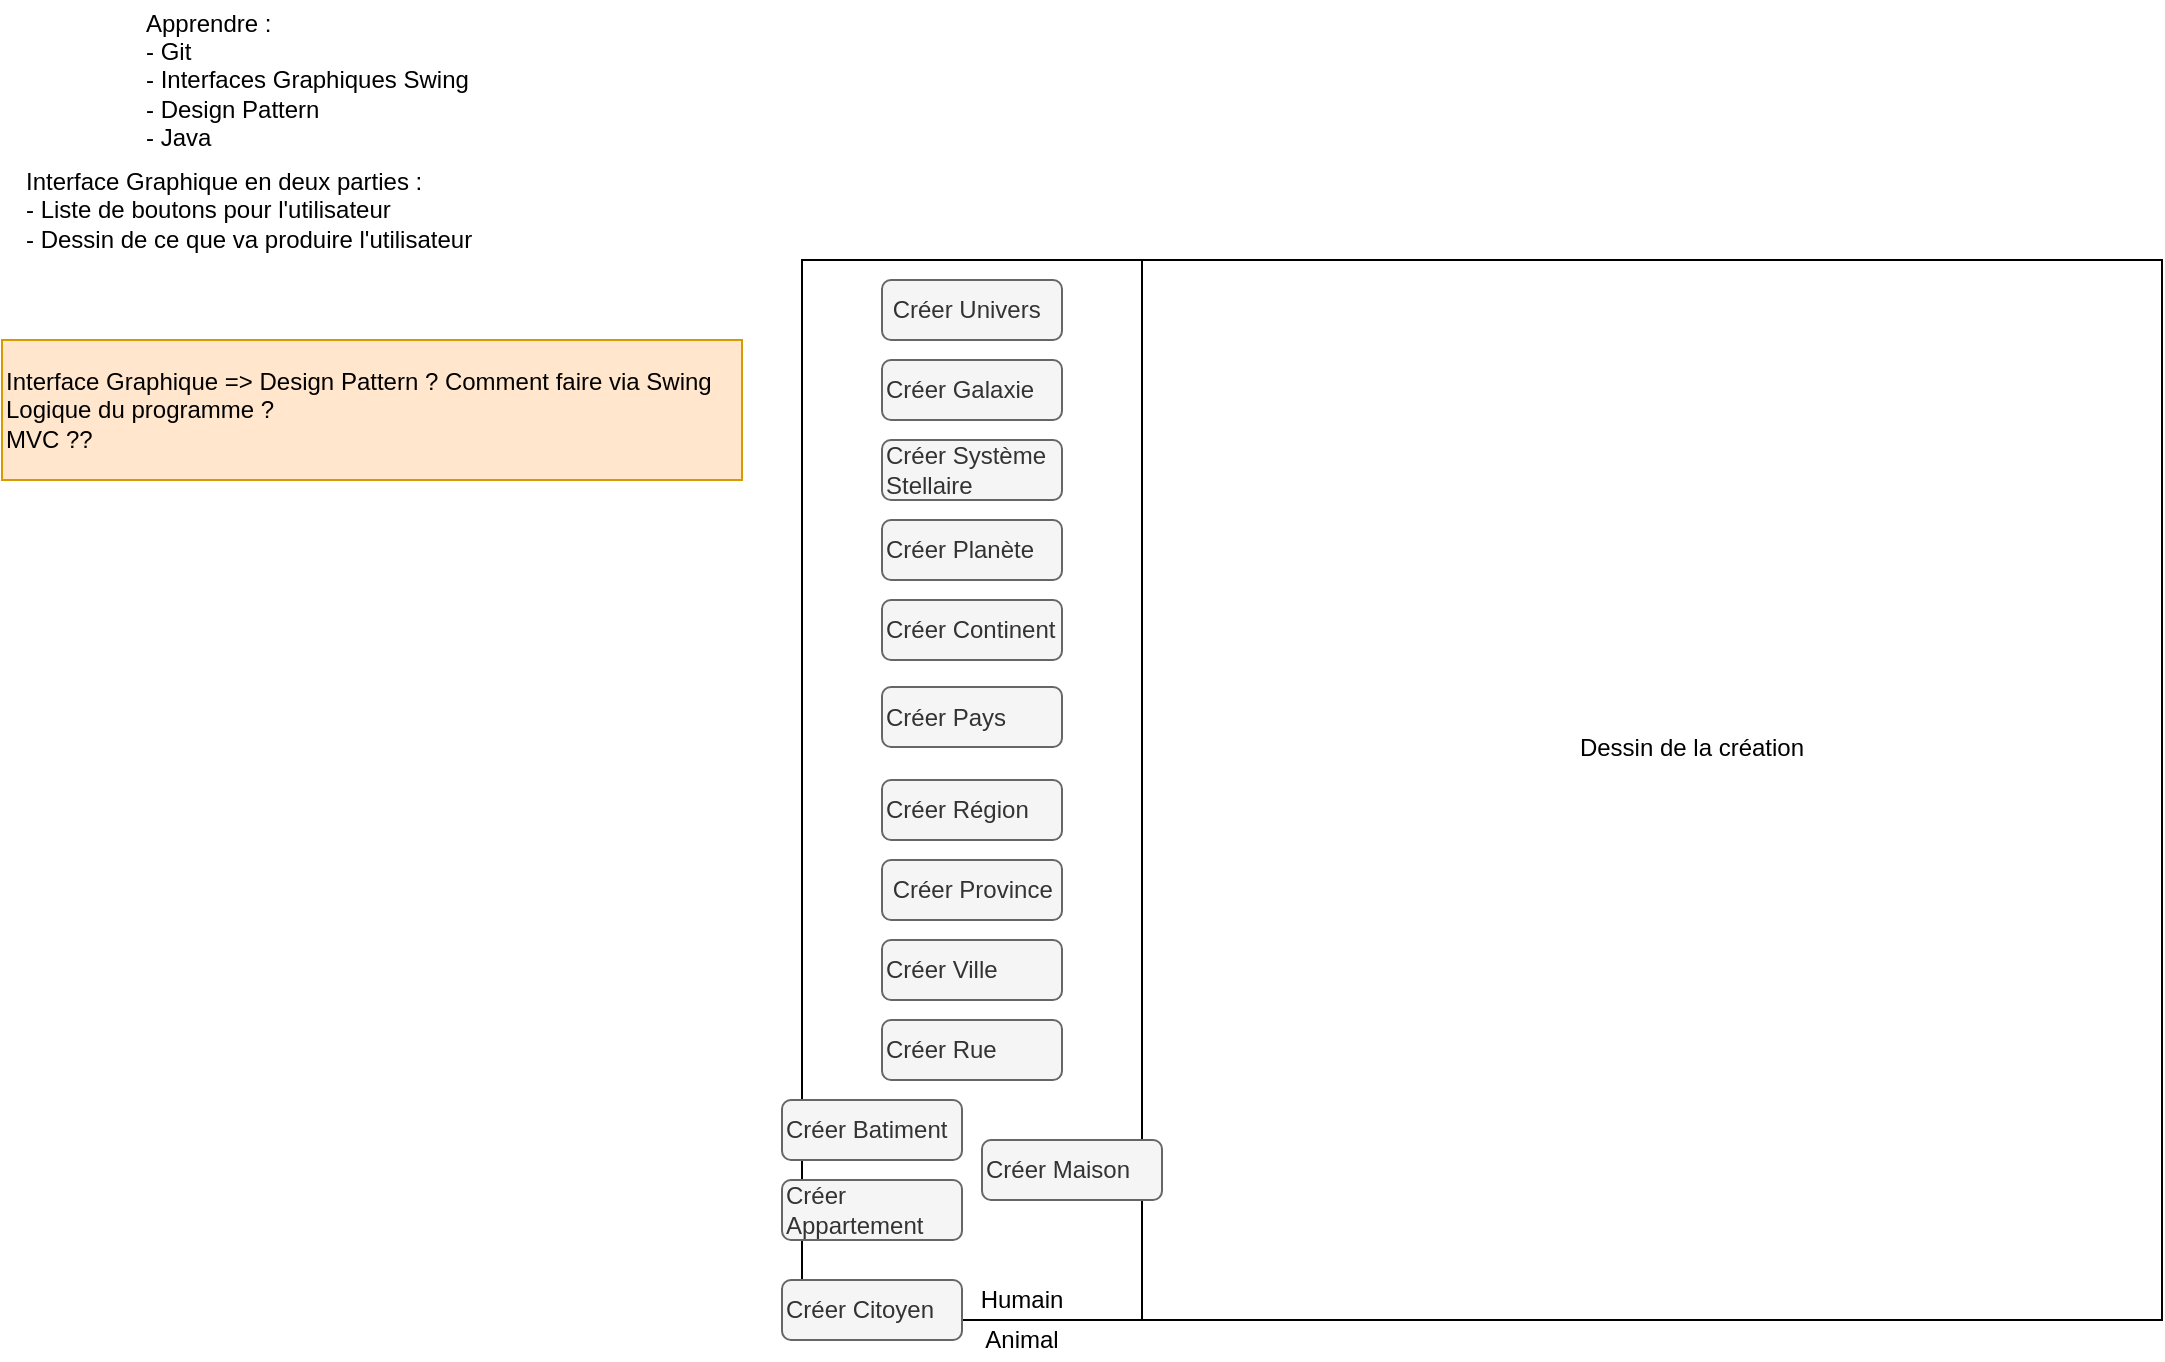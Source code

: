 <mxfile version="13.7.9" type="device" pages="4"><diagram id="z6YfTnds-1S2YU3lrzKI" name="Présentation Objectif"><mxGraphModel dx="1010" dy="579" grid="1" gridSize="10" guides="1" tooltips="1" connect="1" arrows="1" fold="1" page="1" pageScale="1" pageWidth="1169" pageHeight="827" math="0" shadow="0"><root><mxCell id="0"/><mxCell id="1" parent="0"/><mxCell id="P13V0kFUFO7gTexfA7TY-1" value="Apprendre :&lt;br&gt;- Git&lt;br&gt;- Interfaces Graphiques Swing&lt;br&gt;- Design Pattern&lt;br&gt;- Java" style="text;html=1;align=left;verticalAlign=middle;resizable=0;points=[];autosize=1;" parent="1" vertex="1"><mxGeometry x="110" y="30" width="180" height="80" as="geometry"/></mxCell><mxCell id="P13V0kFUFO7gTexfA7TY-2" value="Interface Graphique en deux parties :&lt;br&gt;- Liste de boutons pour l'utilisateur&lt;br&gt;- Dessin de ce que va produire l'utilisateur" style="text;html=1;strokeColor=none;fillColor=none;align=left;verticalAlign=middle;whiteSpace=wrap;rounded=0;" parent="1" vertex="1"><mxGeometry x="50" y="110" width="250" height="50" as="geometry"/></mxCell><mxCell id="P13V0kFUFO7gTexfA7TY-3" value="" style="rounded=0;whiteSpace=wrap;html=1;align=left;" parent="1" vertex="1"><mxGeometry x="440" y="160" width="680" height="530" as="geometry"/></mxCell><mxCell id="P13V0kFUFO7gTexfA7TY-4" value="" style="endArrow=none;html=1;entryX=0.25;entryY=0;entryDx=0;entryDy=0;exitX=0.25;exitY=1;exitDx=0;exitDy=0;" parent="1" source="P13V0kFUFO7gTexfA7TY-3" target="P13V0kFUFO7gTexfA7TY-3" edge="1"><mxGeometry width="50" height="50" relative="1" as="geometry"><mxPoint x="740" y="440" as="sourcePoint"/><mxPoint x="790" y="390" as="targetPoint"/></mxGeometry></mxCell><mxCell id="P13V0kFUFO7gTexfA7TY-5" value="&amp;nbsp;Créer Univers" style="rounded=1;whiteSpace=wrap;html=1;align=left;fillColor=#f5f5f5;strokeColor=#666666;fontColor=#333333;" parent="1" vertex="1"><mxGeometry x="480" y="170" width="90" height="30" as="geometry"/></mxCell><mxCell id="P13V0kFUFO7gTexfA7TY-6" value="Créer Système Stellaire" style="rounded=1;whiteSpace=wrap;html=1;align=left;fillColor=#f5f5f5;strokeColor=#666666;fontColor=#333333;" parent="1" vertex="1"><mxGeometry x="480" y="250" width="90" height="30" as="geometry"/></mxCell><mxCell id="P13V0kFUFO7gTexfA7TY-7" value="Créer Région" style="rounded=1;whiteSpace=wrap;html=1;align=left;fillColor=#f5f5f5;strokeColor=#666666;fontColor=#333333;" parent="1" vertex="1"><mxGeometry x="480" y="420" width="90" height="30" as="geometry"/></mxCell><mxCell id="P13V0kFUFO7gTexfA7TY-8" value="Créer Pays" style="rounded=1;whiteSpace=wrap;html=1;align=left;fillColor=#f5f5f5;strokeColor=#666666;fontColor=#333333;" parent="1" vertex="1"><mxGeometry x="480" y="373.5" width="90" height="30" as="geometry"/></mxCell><mxCell id="P13V0kFUFO7gTexfA7TY-9" value="Créer Continent" style="rounded=1;whiteSpace=wrap;html=1;align=left;fillColor=#f5f5f5;strokeColor=#666666;fontColor=#333333;" parent="1" vertex="1"><mxGeometry x="480" y="330" width="90" height="30" as="geometry"/></mxCell><mxCell id="P13V0kFUFO7gTexfA7TY-10" value="Créer Planète" style="rounded=1;whiteSpace=wrap;html=1;align=left;fillColor=#f5f5f5;strokeColor=#666666;fontColor=#333333;" parent="1" vertex="1"><mxGeometry x="480" y="290" width="90" height="30" as="geometry"/></mxCell><mxCell id="P13V0kFUFO7gTexfA7TY-11" value="Créer Galaxie" style="rounded=1;whiteSpace=wrap;html=1;align=left;fillColor=#f5f5f5;strokeColor=#666666;fontColor=#333333;" parent="1" vertex="1"><mxGeometry x="480" y="210" width="90" height="30" as="geometry"/></mxCell><mxCell id="P13V0kFUFO7gTexfA7TY-12" value="Créer Ville" style="rounded=1;whiteSpace=wrap;html=1;align=left;fillColor=#f5f5f5;strokeColor=#666666;fontColor=#333333;" parent="1" vertex="1"><mxGeometry x="480" y="500" width="90" height="30" as="geometry"/></mxCell><mxCell id="P13V0kFUFO7gTexfA7TY-13" value="&amp;nbsp;Créer Province" style="rounded=1;whiteSpace=wrap;html=1;align=left;fillColor=#f5f5f5;strokeColor=#666666;fontColor=#333333;" parent="1" vertex="1"><mxGeometry x="480" y="460" width="90" height="30" as="geometry"/></mxCell><mxCell id="P13V0kFUFO7gTexfA7TY-14" value="Créer Batiment" style="rounded=1;whiteSpace=wrap;html=1;align=left;fillColor=#f5f5f5;strokeColor=#666666;fontColor=#333333;" parent="1" vertex="1"><mxGeometry x="430" y="580" width="90" height="30" as="geometry"/></mxCell><mxCell id="P13V0kFUFO7gTexfA7TY-15" value="Créer Rue" style="rounded=1;whiteSpace=wrap;html=1;align=left;fillColor=#f5f5f5;strokeColor=#666666;fontColor=#333333;" parent="1" vertex="1"><mxGeometry x="480" y="540" width="90" height="30" as="geometry"/></mxCell><mxCell id="P13V0kFUFO7gTexfA7TY-16" value="Créer Appartement" style="rounded=1;whiteSpace=wrap;html=1;align=left;fillColor=#f5f5f5;strokeColor=#666666;fontColor=#333333;" parent="1" vertex="1"><mxGeometry x="430" y="620" width="90" height="30" as="geometry"/></mxCell><mxCell id="P13V0kFUFO7gTexfA7TY-17" value="Créer Maison" style="rounded=1;whiteSpace=wrap;html=1;align=left;fillColor=#f5f5f5;strokeColor=#666666;fontColor=#333333;" parent="1" vertex="1"><mxGeometry x="530" y="600" width="90" height="30" as="geometry"/></mxCell><mxCell id="P13V0kFUFO7gTexfA7TY-19" value="Créer Citoyen" style="rounded=1;whiteSpace=wrap;html=1;align=left;fillColor=#f5f5f5;strokeColor=#666666;fontColor=#333333;" parent="1" vertex="1"><mxGeometry x="430" y="670" width="90" height="30" as="geometry"/></mxCell><mxCell id="P13V0kFUFO7gTexfA7TY-20" value="Humain" style="text;html=1;strokeColor=none;fillColor=none;align=center;verticalAlign=middle;whiteSpace=wrap;rounded=0;" parent="1" vertex="1"><mxGeometry x="530" y="670" width="40" height="20" as="geometry"/></mxCell><mxCell id="P13V0kFUFO7gTexfA7TY-21" value="Animal" style="text;html=1;strokeColor=none;fillColor=none;align=center;verticalAlign=middle;whiteSpace=wrap;rounded=0;" parent="1" vertex="1"><mxGeometry x="530" y="690" width="40" height="20" as="geometry"/></mxCell><mxCell id="P13V0kFUFO7gTexfA7TY-22" value="Dessin de la création" style="text;html=1;strokeColor=none;fillColor=none;align=center;verticalAlign=middle;whiteSpace=wrap;rounded=0;" parent="1" vertex="1"><mxGeometry x="810" y="394" width="150" height="20" as="geometry"/></mxCell><mxCell id="P13V0kFUFO7gTexfA7TY-23" value="Interface Graphique =&amp;gt; Design Pattern ? Comment faire via Swing&lt;br&gt;Logique du programme ?&lt;br&gt;&lt;div&gt;&lt;span&gt;MVC ??&lt;/span&gt;&lt;/div&gt;" style="text;html=1;strokeColor=#d79b00;fillColor=#ffe6cc;align=left;verticalAlign=middle;whiteSpace=wrap;rounded=0;" parent="1" vertex="1"><mxGeometry x="40" y="200" width="370" height="70" as="geometry"/></mxCell></root></mxGraphModel></diagram><diagram id="rwOh8J9kb_LYNf8yCSkM" name="UML GUI"><mxGraphModel dx="1408" dy="928" grid="1" gridSize="10" guides="1" tooltips="1" connect="1" arrows="1" fold="1" page="1" pageScale="1" pageWidth="1169" pageHeight="827" math="0" shadow="0"><root><mxCell id="GBJLbNrttgBRV4XgPa24-0"/><mxCell id="GBJLbNrttgBRV4XgPa24-1" parent="GBJLbNrttgBRV4XgPa24-0"/><mxCell id="jDJh-l-n5zRxi8fWkJQs-0" value="" style="rounded=0;whiteSpace=wrap;html=1;align=left;" parent="GBJLbNrttgBRV4XgPa24-1" vertex="1"><mxGeometry x="160" y="50" width="720" height="260" as="geometry"/></mxCell><mxCell id="c_Z60DfMl38FgplH0-9I-8" style="edgeStyle=orthogonalEdgeStyle;rounded=0;orthogonalLoop=1;jettySize=auto;html=1;entryX=0.5;entryY=1;entryDx=0;entryDy=0;endArrow=classic;endFill=0;" parent="GBJLbNrttgBRV4XgPa24-1" source="c_Z60DfMl38FgplH0-9I-0" target="c_Z60DfMl38FgplH0-9I-4" edge="1"><mxGeometry relative="1" as="geometry"/></mxCell><mxCell id="c_Z60DfMl38FgplH0-9I-22" style="edgeStyle=orthogonalEdgeStyle;rounded=0;orthogonalLoop=1;jettySize=auto;html=1;entryX=0.5;entryY=1;entryDx=0;entryDy=0;endArrow=classic;endFill=0;" parent="GBJLbNrttgBRV4XgPa24-1" source="c_Z60DfMl38FgplH0-9I-9" target="c_Z60DfMl38FgplH0-9I-17" edge="1"><mxGeometry relative="1" as="geometry"><Array as="points"><mxPoint x="640" y="420"/><mxPoint x="400" y="420"/></Array></mxGeometry></mxCell><mxCell id="c_Z60DfMl38FgplH0-9I-21" style="edgeStyle=orthogonalEdgeStyle;rounded=0;orthogonalLoop=1;jettySize=auto;html=1;entryX=0.5;entryY=1;entryDx=0;entryDy=0;endArrow=classic;endFill=0;" parent="GBJLbNrttgBRV4XgPa24-1" source="c_Z60DfMl38FgplH0-9I-13" target="c_Z60DfMl38FgplH0-9I-17" edge="1"><mxGeometry relative="1" as="geometry"><Array as="points"><mxPoint x="460" y="420"/><mxPoint x="400" y="420"/></Array></mxGeometry></mxCell><mxCell id="c_Z60DfMl38FgplH0-9I-35" style="edgeStyle=orthogonalEdgeStyle;rounded=0;orthogonalLoop=1;jettySize=auto;html=1;entryX=0.75;entryY=1;entryDx=0;entryDy=0;dashed=1;endArrow=classic;endFill=0;" parent="GBJLbNrttgBRV4XgPa24-1" source="c_Z60DfMl38FgplH0-9I-30" target="c_Z60DfMl38FgplH0-9I-23" edge="1"><mxGeometry relative="1" as="geometry"/></mxCell><mxCell id="c_Z60DfMl38FgplH0-9I-40" style="edgeStyle=orthogonalEdgeStyle;rounded=0;orthogonalLoop=1;jettySize=auto;html=1;entryX=0.25;entryY=1;entryDx=0;entryDy=0;dashed=1;endArrow=classic;endFill=0;" parent="GBJLbNrttgBRV4XgPa24-1" source="c_Z60DfMl38FgplH0-9I-36" target="c_Z60DfMl38FgplH0-9I-23" edge="1"><mxGeometry relative="1" as="geometry"/></mxCell><mxCell id="c_Z60DfMl38FgplH0-9I-36" value="FrameFeuille" style="swimlane;fontStyle=1;align=center;verticalAlign=top;childLayout=stackLayout;horizontal=1;startSize=26;horizontalStack=0;resizeParent=1;resizeParentMax=0;resizeLast=0;collapsible=1;marginBottom=0;" parent="GBJLbNrttgBRV4XgPa24-1" vertex="1"><mxGeometry x="200" y="210" width="160" height="34" as="geometry"/></mxCell><mxCell id="c_Z60DfMl38FgplH0-9I-38" value="" style="line;strokeWidth=1;fillColor=none;align=left;verticalAlign=middle;spacingTop=-1;spacingLeft=3;spacingRight=3;rotatable=0;labelPosition=right;points=[];portConstraint=eastwest;" parent="c_Z60DfMl38FgplH0-9I-36" vertex="1"><mxGeometry y="26" width="160" height="8" as="geometry"/></mxCell><mxCell id="c_Z60DfMl38FgplH0-9I-44" style="edgeStyle=orthogonalEdgeStyle;rounded=0;orthogonalLoop=1;jettySize=auto;html=1;dashed=1;endArrow=classic;endFill=0;entryX=0.75;entryY=1;entryDx=0;entryDy=0;exitX=0.25;exitY=0;exitDx=0;exitDy=0;" parent="GBJLbNrttgBRV4XgPa24-1" source="c_Z60DfMl38FgplH0-9I-0" target="F2gWns15W7NEEsUK-7y6-3" edge="1"><mxGeometry relative="1" as="geometry"><mxPoint x="530" y="250" as="targetPoint"/><Array as="points"><mxPoint x="780" y="310"/><mxPoint x="718" y="310"/></Array></mxGeometry></mxCell><mxCell id="c_Z60DfMl38FgplH0-9I-0" value="MainJFrame" style="swimlane;fontStyle=1;align=center;verticalAlign=top;childLayout=stackLayout;horizontal=1;startSize=26;horizontalStack=0;resizeParent=1;resizeParentMax=0;resizeLast=0;collapsible=1;marginBottom=0;" parent="GBJLbNrttgBRV4XgPa24-1" vertex="1"><mxGeometry x="740" y="440" width="160" height="34" as="geometry"/></mxCell><mxCell id="c_Z60DfMl38FgplH0-9I-2" value="" style="line;strokeWidth=1;fillColor=none;align=left;verticalAlign=middle;spacingTop=-1;spacingLeft=3;spacingRight=3;rotatable=0;labelPosition=right;points=[];portConstraint=eastwest;" parent="c_Z60DfMl38FgplH0-9I-0" vertex="1"><mxGeometry y="26" width="160" height="8" as="geometry"/></mxCell><mxCell id="F2gWns15W7NEEsUK-7y6-4" style="edgeStyle=orthogonalEdgeStyle;rounded=0;orthogonalLoop=1;jettySize=auto;html=1;entryX=0.5;entryY=1;entryDx=0;entryDy=0;endArrow=classic;endFill=0;dashed=1;" parent="GBJLbNrttgBRV4XgPa24-1" source="c_Z60DfMl38FgplH0-9I-9" target="F2gWns15W7NEEsUK-7y6-3" edge="1"><mxGeometry relative="1" as="geometry"/></mxCell><mxCell id="F2gWns15W7NEEsUK-7y6-5" style="edgeStyle=orthogonalEdgeStyle;rounded=0;orthogonalLoop=1;jettySize=auto;html=1;dashed=1;endArrow=classic;endFill=0;" parent="GBJLbNrttgBRV4XgPa24-1" source="c_Z60DfMl38FgplH0-9I-13" target="F2gWns15W7NEEsUK-7y6-3" edge="1"><mxGeometry relative="1" as="geometry"><Array as="points"><mxPoint x="510" y="347"/><mxPoint x="625" y="347"/></Array></mxGeometry></mxCell><mxCell id="c_Z60DfMl38FgplH0-9I-4" value="JFrame" style="swimlane;fontStyle=1;align=center;verticalAlign=top;childLayout=stackLayout;horizontal=1;startSize=26;horizontalStack=0;resizeParent=1;resizeParentMax=0;resizeLast=0;collapsible=1;marginBottom=0;" parent="GBJLbNrttgBRV4XgPa24-1" vertex="1"><mxGeometry x="850" y="360" width="160" height="34" as="geometry"/></mxCell><mxCell id="c_Z60DfMl38FgplH0-9I-6" value="" style="line;strokeWidth=1;fillColor=none;align=left;verticalAlign=middle;spacingTop=-1;spacingLeft=3;spacingRight=3;rotatable=0;labelPosition=right;points=[];portConstraint=eastwest;" parent="c_Z60DfMl38FgplH0-9I-4" vertex="1"><mxGeometry y="26" width="160" height="8" as="geometry"/></mxCell><mxCell id="c_Z60DfMl38FgplH0-9I-45" value="JButton" style="swimlane;fontStyle=1;align=center;verticalAlign=top;childLayout=stackLayout;horizontal=1;startSize=26;horizontalStack=0;resizeParent=1;resizeParentMax=0;resizeLast=0;collapsible=1;marginBottom=0;" parent="GBJLbNrttgBRV4XgPa24-1" vertex="1"><mxGeometry x="10" y="360" width="160" height="34" as="geometry"/></mxCell><mxCell id="c_Z60DfMl38FgplH0-9I-46" value="" style="line;strokeWidth=1;fillColor=none;align=left;verticalAlign=middle;spacingTop=-1;spacingLeft=3;spacingRight=3;rotatable=0;labelPosition=right;points=[];portConstraint=eastwest;" parent="c_Z60DfMl38FgplH0-9I-45" vertex="1"><mxGeometry y="26" width="160" height="8" as="geometry"/></mxCell><mxCell id="c_Z60DfMl38FgplH0-9I-51" style="edgeStyle=orthogonalEdgeStyle;rounded=0;orthogonalLoop=1;jettySize=auto;html=1;entryX=0.5;entryY=1;entryDx=0;entryDy=0;dashed=1;endArrow=classic;endFill=0;exitX=0.75;exitY=0;exitDx=0;exitDy=0;" parent="GBJLbNrttgBRV4XgPa24-1" source="c_Z60DfMl38FgplH0-9I-47" target="c_Z60DfMl38FgplH0-9I-36" edge="1"><mxGeometry relative="1" as="geometry"/></mxCell><mxCell id="c_Z60DfMl38FgplH0-9I-52" style="edgeStyle=orthogonalEdgeStyle;rounded=0;orthogonalLoop=1;jettySize=auto;html=1;entryX=0.5;entryY=1;entryDx=0;entryDy=0;endArrow=classic;endFill=0;" parent="GBJLbNrttgBRV4XgPa24-1" source="c_Z60DfMl38FgplH0-9I-47" target="c_Z60DfMl38FgplH0-9I-45" edge="1"><mxGeometry relative="1" as="geometry"/></mxCell><mxCell id="c_Z60DfMl38FgplH0-9I-47" value="Button" style="swimlane;fontStyle=1;align=center;verticalAlign=top;childLayout=stackLayout;horizontal=1;startSize=26;horizontalStack=0;resizeParent=1;resizeParentMax=0;resizeLast=0;collapsible=1;marginBottom=0;" parent="GBJLbNrttgBRV4XgPa24-1" vertex="1"><mxGeometry x="110" y="430" width="160" height="34" as="geometry"/></mxCell><mxCell id="c_Z60DfMl38FgplH0-9I-49" value="" style="line;strokeWidth=1;fillColor=none;align=left;verticalAlign=middle;spacingTop=-1;spacingLeft=3;spacingRight=3;rotatable=0;labelPosition=right;points=[];portConstraint=eastwest;" parent="c_Z60DfMl38FgplH0-9I-47" vertex="1"><mxGeometry y="26" width="160" height="8" as="geometry"/></mxCell><mxCell id="c_Z60DfMl38FgplH0-9I-17" value="JPanel" style="swimlane;fontStyle=1;align=center;verticalAlign=top;childLayout=stackLayout;horizontal=1;startSize=26;horizontalStack=0;resizeParent=1;resizeParentMax=0;resizeLast=0;collapsible=1;marginBottom=0;" parent="GBJLbNrttgBRV4XgPa24-1" vertex="1"><mxGeometry x="320" y="360" width="160" height="34" as="geometry"/></mxCell><mxCell id="c_Z60DfMl38FgplH0-9I-19" value="" style="line;strokeWidth=1;fillColor=none;align=left;verticalAlign=middle;spacingTop=-1;spacingLeft=3;spacingRight=3;rotatable=0;labelPosition=right;points=[];portConstraint=eastwest;" parent="c_Z60DfMl38FgplH0-9I-17" vertex="1"><mxGeometry y="26" width="160" height="8" as="geometry"/></mxCell><mxCell id="F2gWns15W7NEEsUK-7y6-0" value="Application" style="swimlane;fontStyle=1;align=center;verticalAlign=top;childLayout=stackLayout;horizontal=1;startSize=26;horizontalStack=0;resizeParent=1;resizeParentMax=0;resizeLast=0;collapsible=1;marginBottom=0;" parent="GBJLbNrttgBRV4XgPa24-1" vertex="1"><mxGeometry x="40" y="90" width="160" height="54" as="geometry"/></mxCell><mxCell id="F2gWns15W7NEEsUK-7y6-1" value="" style="line;strokeWidth=1;fillColor=none;align=left;verticalAlign=middle;spacingTop=-1;spacingLeft=3;spacingRight=3;rotatable=0;labelPosition=right;points=[];portConstraint=eastwest;" parent="F2gWns15W7NEEsUK-7y6-0" vertex="1"><mxGeometry y="26" width="160" height="8" as="geometry"/></mxCell><mxCell id="F2gWns15W7NEEsUK-7y6-2" value="+ createApp() : void" style="text;html=1;strokeColor=none;fillColor=none;align=left;verticalAlign=middle;whiteSpace=wrap;rounded=0;" parent="F2gWns15W7NEEsUK-7y6-0" vertex="1"><mxGeometry y="34" width="160" height="20" as="geometry"/></mxCell><mxCell id="c_Z60DfMl38FgplH0-9I-23" value="FrameComposant" style="swimlane;fontStyle=3;align=center;verticalAlign=top;childLayout=stackLayout;horizontal=1;startSize=26;horizontalStack=0;resizeParent=1;resizeParentMax=0;resizeLast=0;collapsible=1;marginBottom=0;" parent="GBJLbNrttgBRV4XgPa24-1" vertex="1"><mxGeometry x="310" y="90" width="240" height="34" as="geometry"/></mxCell><mxCell id="c_Z60DfMl38FgplH0-9I-25" value="" style="line;strokeWidth=1;fillColor=none;align=left;verticalAlign=middle;spacingTop=-1;spacingLeft=3;spacingRight=3;rotatable=0;labelPosition=right;points=[];portConstraint=eastwest;" parent="c_Z60DfMl38FgplH0-9I-23" vertex="1"><mxGeometry y="26" width="240" height="8" as="geometry"/></mxCell><mxCell id="F2gWns15W7NEEsUK-7y6-6" style="edgeStyle=orthogonalEdgeStyle;rounded=0;orthogonalLoop=1;jettySize=auto;html=1;entryX=1;entryY=0.5;entryDx=0;entryDy=0;endArrow=classic;endFill=0;startArrow=diamond;startFill=0;" parent="GBJLbNrttgBRV4XgPa24-1" source="c_Z60DfMl38FgplH0-9I-30" target="c_Z60DfMl38FgplH0-9I-23" edge="1"><mxGeometry relative="1" as="geometry"/></mxCell><mxCell id="F2gWns15W7NEEsUK-7y6-7" value="enfants" style="edgeLabel;html=1;align=center;verticalAlign=middle;resizable=0;points=[];" parent="F2gWns15W7NEEsUK-7y6-6" vertex="1" connectable="0"><mxGeometry x="-0.081" relative="1" as="geometry"><mxPoint x="25" y="57.5" as="offset"/></mxGeometry></mxCell><mxCell id="c_Z60DfMl38FgplH0-9I-30" value="FrameComposite" style="swimlane;fontStyle=1;align=center;verticalAlign=top;childLayout=stackLayout;horizontal=1;startSize=26;horizontalStack=0;resizeParent=1;resizeParentMax=0;resizeLast=0;collapsible=1;marginBottom=0;" parent="GBJLbNrttgBRV4XgPa24-1" vertex="1"><mxGeometry x="440" y="200" width="370" height="54" as="geometry"/></mxCell><mxCell id="c_Z60DfMl38FgplH0-9I-32" value="" style="line;strokeWidth=1;fillColor=none;align=left;verticalAlign=middle;spacingTop=-1;spacingLeft=3;spacingRight=3;rotatable=0;labelPosition=right;points=[];portConstraint=eastwest;" parent="c_Z60DfMl38FgplH0-9I-30" vertex="1"><mxGeometry y="26" width="370" height="8" as="geometry"/></mxCell><mxCell id="F2gWns15W7NEEsUK-7y6-3" value="&lt;i&gt;+ ajouterComposant(composant : FrameComposant) : void&lt;/i&gt;" style="text;html=1;strokeColor=none;fillColor=none;align=center;verticalAlign=middle;whiteSpace=wrap;rounded=0;" parent="c_Z60DfMl38FgplH0-9I-30" vertex="1"><mxGeometry y="34" width="370" height="20" as="geometry"/></mxCell><mxCell id="F2gWns15W7NEEsUK-7y6-17" style="edgeStyle=orthogonalEdgeStyle;rounded=0;orthogonalLoop=1;jettySize=auto;html=1;entryX=0.5;entryY=1;entryDx=0;entryDy=0;startArrow=none;startFill=0;endArrow=classic;endFill=0;" parent="GBJLbNrttgBRV4XgPa24-1" source="F2gWns15W7NEEsUK-7y6-10" target="F2gWns15W7NEEsUK-7y6-8" edge="1"><mxGeometry relative="1" as="geometry"/></mxCell><mxCell id="F2gWns15W7NEEsUK-7y6-18" style="edgeStyle=orthogonalEdgeStyle;rounded=0;orthogonalLoop=1;jettySize=auto;html=1;entryX=0.848;entryY=1.108;entryDx=0;entryDy=0;entryPerimeter=0;startArrow=none;startFill=0;endArrow=classic;endFill=0;dashed=1;" parent="GBJLbNrttgBRV4XgPa24-1" source="F2gWns15W7NEEsUK-7y6-10" target="F2gWns15W7NEEsUK-7y6-3" edge="1"><mxGeometry relative="1" as="geometry"><Array as="points"><mxPoint x="1030" y="300"/><mxPoint x="754" y="300"/></Array></mxGeometry></mxCell><mxCell id="F2gWns15W7NEEsUK-7y6-21" style="edgeStyle=orthogonalEdgeStyle;rounded=0;orthogonalLoop=1;jettySize=auto;html=1;entryX=0;entryY=0.5;entryDx=0;entryDy=0;startArrow=diamondThin;startFill=0;endArrow=classic;endFill=0;" parent="GBJLbNrttgBRV4XgPa24-1" source="F2gWns15W7NEEsUK-7y6-10" target="F2gWns15W7NEEsUK-7y6-14" edge="1"><mxGeometry relative="1" as="geometry"/></mxCell><mxCell id="F2gWns15W7NEEsUK-7y6-22" value="menus" style="edgeLabel;html=1;align=center;verticalAlign=middle;resizable=0;points=[];" parent="F2gWns15W7NEEsUK-7y6-21" vertex="1" connectable="0"><mxGeometry x="-0.196" y="-1" relative="1" as="geometry"><mxPoint x="-15.83" y="8" as="offset"/></mxGeometry></mxCell><mxCell id="F2gWns15W7NEEsUK-7y6-10" value="MyJMenuBar" style="swimlane;fontStyle=1;align=center;verticalAlign=top;childLayout=stackLayout;horizontal=1;startSize=26;horizontalStack=0;resizeParent=1;resizeParentMax=0;resizeLast=0;collapsible=1;marginBottom=0;" parent="GBJLbNrttgBRV4XgPa24-1" vertex="1"><mxGeometry x="950" y="440" width="160" height="34" as="geometry"/></mxCell><mxCell id="F2gWns15W7NEEsUK-7y6-11" value="" style="line;strokeWidth=1;fillColor=none;align=left;verticalAlign=middle;spacingTop=-1;spacingLeft=3;spacingRight=3;rotatable=0;labelPosition=right;points=[];portConstraint=eastwest;" parent="F2gWns15W7NEEsUK-7y6-10" vertex="1"><mxGeometry y="26" width="160" height="8" as="geometry"/></mxCell><mxCell id="F2gWns15W7NEEsUK-7y6-16" style="edgeStyle=orthogonalEdgeStyle;rounded=0;orthogonalLoop=1;jettySize=auto;html=1;entryX=0.5;entryY=1;entryDx=0;entryDy=0;startArrow=none;startFill=0;endArrow=classic;endFill=0;" parent="GBJLbNrttgBRV4XgPa24-1" source="F2gWns15W7NEEsUK-7y6-14" target="F2gWns15W7NEEsUK-7y6-12" edge="1"><mxGeometry relative="1" as="geometry"/></mxCell><mxCell id="F2gWns15W7NEEsUK-7y6-19" style="edgeStyle=orthogonalEdgeStyle;rounded=0;orthogonalLoop=1;jettySize=auto;html=1;dashed=1;startArrow=none;startFill=0;endArrow=classic;endFill=0;entryX=0.919;entryY=1.15;entryDx=0;entryDy=0;entryPerimeter=0;" parent="GBJLbNrttgBRV4XgPa24-1" source="F2gWns15W7NEEsUK-7y6-14" target="F2gWns15W7NEEsUK-7y6-3" edge="1"><mxGeometry relative="1" as="geometry"><mxPoint x="880" y="220" as="targetPoint"/><Array as="points"><mxPoint x="1280" y="290"/><mxPoint x="780" y="290"/></Array></mxGeometry></mxCell><mxCell id="F2gWns15W7NEEsUK-7y6-8" value="JMenuBar" style="swimlane;fontStyle=1;align=center;verticalAlign=top;childLayout=stackLayout;horizontal=1;startSize=26;horizontalStack=0;resizeParent=1;resizeParentMax=0;resizeLast=0;collapsible=1;marginBottom=0;" parent="GBJLbNrttgBRV4XgPa24-1" vertex="1"><mxGeometry x="1070" y="360" width="160" height="34" as="geometry"/></mxCell><mxCell id="F2gWns15W7NEEsUK-7y6-9" value="" style="line;strokeWidth=1;fillColor=none;align=left;verticalAlign=middle;spacingTop=-1;spacingLeft=3;spacingRight=3;rotatable=0;labelPosition=right;points=[];portConstraint=eastwest;" parent="F2gWns15W7NEEsUK-7y6-8" vertex="1"><mxGeometry y="26" width="160" height="8" as="geometry"/></mxCell><mxCell id="F2gWns15W7NEEsUK-7y6-30" style="edgeStyle=orthogonalEdgeStyle;rounded=0;orthogonalLoop=1;jettySize=auto;html=1;entryX=0;entryY=0.5;entryDx=0;entryDy=0;startArrow=diamondThin;startFill=0;endArrow=classic;endFill=0;" parent="GBJLbNrttgBRV4XgPa24-1" source="F2gWns15W7NEEsUK-7y6-14" target="F2gWns15W7NEEsUK-7y6-24" edge="1"><mxGeometry relative="1" as="geometry"/></mxCell><mxCell id="F2gWns15W7NEEsUK-7y6-31" value="items" style="edgeLabel;html=1;align=center;verticalAlign=middle;resizable=0;points=[];" parent="F2gWns15W7NEEsUK-7y6-30" vertex="1" connectable="0"><mxGeometry x="0.211" y="-1" relative="1" as="geometry"><mxPoint x="-22.5" y="8" as="offset"/></mxGeometry></mxCell><mxCell id="F2gWns15W7NEEsUK-7y6-14" value="MyJMenu" style="swimlane;fontStyle=1;align=center;verticalAlign=top;childLayout=stackLayout;horizontal=1;startSize=26;horizontalStack=0;resizeParent=1;resizeParentMax=0;resizeLast=0;collapsible=1;marginBottom=0;" parent="GBJLbNrttgBRV4XgPa24-1" vertex="1"><mxGeometry x="1200" y="440" width="160" height="34" as="geometry"/></mxCell><mxCell id="F2gWns15W7NEEsUK-7y6-15" value="" style="line;strokeWidth=1;fillColor=none;align=left;verticalAlign=middle;spacingTop=-1;spacingLeft=3;spacingRight=3;rotatable=0;labelPosition=right;points=[];portConstraint=eastwest;" parent="F2gWns15W7NEEsUK-7y6-14" vertex="1"><mxGeometry y="26" width="160" height="8" as="geometry"/></mxCell><mxCell id="F2gWns15W7NEEsUK-7y6-12" value="JMenu" style="swimlane;fontStyle=1;align=center;verticalAlign=top;childLayout=stackLayout;horizontal=1;startSize=26;horizontalStack=0;resizeParent=1;resizeParentMax=0;resizeLast=0;collapsible=1;marginBottom=0;" parent="GBJLbNrttgBRV4XgPa24-1" vertex="1"><mxGeometry x="1290" y="350" width="160" height="54" as="geometry"/></mxCell><mxCell id="F2gWns15W7NEEsUK-7y6-13" value="" style="line;strokeWidth=1;fillColor=none;align=left;verticalAlign=middle;spacingTop=-1;spacingLeft=3;spacingRight=3;rotatable=0;labelPosition=right;points=[];portConstraint=eastwest;" parent="F2gWns15W7NEEsUK-7y6-12" vertex="1"><mxGeometry y="26" width="160" height="8" as="geometry"/></mxCell><mxCell id="F2gWns15W7NEEsUK-7y6-23" value="+ addSeparator()" style="text;html=1;strokeColor=none;fillColor=none;align=center;verticalAlign=middle;whiteSpace=wrap;rounded=0;" parent="F2gWns15W7NEEsUK-7y6-12" vertex="1"><mxGeometry y="34" width="160" height="20" as="geometry"/></mxCell><mxCell id="F2gWns15W7NEEsUK-7y6-26" value="JMenuItem" style="swimlane;fontStyle=1;align=center;verticalAlign=top;childLayout=stackLayout;horizontal=1;startSize=26;horizontalStack=0;resizeParent=1;resizeParentMax=0;resizeLast=0;collapsible=1;marginBottom=0;" parent="GBJLbNrttgBRV4XgPa24-1" vertex="1"><mxGeometry x="1480" y="350" width="160" height="34" as="geometry"/></mxCell><mxCell id="F2gWns15W7NEEsUK-7y6-27" value="" style="line;strokeWidth=1;fillColor=none;align=left;verticalAlign=middle;spacingTop=-1;spacingLeft=3;spacingRight=3;rotatable=0;labelPosition=right;points=[];portConstraint=eastwest;" parent="F2gWns15W7NEEsUK-7y6-26" vertex="1"><mxGeometry y="26" width="160" height="8" as="geometry"/></mxCell><mxCell id="F2gWns15W7NEEsUK-7y6-28" style="edgeStyle=orthogonalEdgeStyle;rounded=0;orthogonalLoop=1;jettySize=auto;html=1;entryX=0.5;entryY=1;entryDx=0;entryDy=0;startArrow=none;startFill=0;endArrow=classic;endFill=0;" parent="GBJLbNrttgBRV4XgPa24-1" source="F2gWns15W7NEEsUK-7y6-24" target="F2gWns15W7NEEsUK-7y6-26" edge="1"><mxGeometry relative="1" as="geometry"/></mxCell><mxCell id="F2gWns15W7NEEsUK-7y6-29" style="edgeStyle=orthogonalEdgeStyle;rounded=0;orthogonalLoop=1;jettySize=auto;html=1;entryX=0.946;entryY=1.3;entryDx=0;entryDy=0;entryPerimeter=0;startArrow=none;startFill=0;endArrow=classic;endFill=0;dashed=1;" parent="GBJLbNrttgBRV4XgPa24-1" source="F2gWns15W7NEEsUK-7y6-24" target="F2gWns15W7NEEsUK-7y6-3" edge="1"><mxGeometry relative="1" as="geometry"><Array as="points"><mxPoint x="1500" y="280"/><mxPoint x="790" y="280"/></Array></mxGeometry></mxCell><mxCell id="F2gWns15W7NEEsUK-7y6-24" value="MyJMenuItem" style="swimlane;fontStyle=1;align=center;verticalAlign=top;childLayout=stackLayout;horizontal=1;startSize=26;horizontalStack=0;resizeParent=1;resizeParentMax=0;resizeLast=0;collapsible=1;marginBottom=0;" parent="GBJLbNrttgBRV4XgPa24-1" vertex="1"><mxGeometry x="1430" y="440" width="160" height="34" as="geometry"/></mxCell><mxCell id="F2gWns15W7NEEsUK-7y6-25" value="" style="line;strokeWidth=1;fillColor=none;align=left;verticalAlign=middle;spacingTop=-1;spacingLeft=3;spacingRight=3;rotatable=0;labelPosition=right;points=[];portConstraint=eastwest;" parent="F2gWns15W7NEEsUK-7y6-24" vertex="1"><mxGeometry y="26" width="160" height="8" as="geometry"/></mxCell><mxCell id="c_Z60DfMl38FgplH0-9I-9" value="BtnJPanel" style="swimlane;fontStyle=1;align=center;verticalAlign=top;childLayout=stackLayout;horizontal=1;startSize=26;horizontalStack=0;resizeParent=1;resizeParentMax=0;resizeLast=0;collapsible=1;marginBottom=0;" parent="GBJLbNrttgBRV4XgPa24-1" vertex="1"><mxGeometry x="585" y="524" width="160" height="34" as="geometry"/></mxCell><mxCell id="c_Z60DfMl38FgplH0-9I-11" value="" style="line;strokeWidth=1;fillColor=none;align=left;verticalAlign=middle;spacingTop=-1;spacingLeft=3;spacingRight=3;rotatable=0;labelPosition=right;points=[];portConstraint=eastwest;" parent="c_Z60DfMl38FgplH0-9I-9" vertex="1"><mxGeometry y="26" width="160" height="8" as="geometry"/></mxCell><mxCell id="c_Z60DfMl38FgplH0-9I-13" value="DrawingJPanel" style="swimlane;fontStyle=1;align=center;verticalAlign=top;childLayout=stackLayout;horizontal=1;startSize=26;horizontalStack=0;resizeParent=1;resizeParentMax=0;resizeLast=0;collapsible=1;marginBottom=0;" parent="GBJLbNrttgBRV4XgPa24-1" vertex="1"><mxGeometry x="380" y="530" width="160" height="34" as="geometry"/></mxCell><mxCell id="c_Z60DfMl38FgplH0-9I-15" value="" style="line;strokeWidth=1;fillColor=none;align=left;verticalAlign=middle;spacingTop=-1;spacingLeft=3;spacingRight=3;rotatable=0;labelPosition=right;points=[];portConstraint=eastwest;" parent="c_Z60DfMl38FgplH0-9I-13" vertex="1"><mxGeometry y="26" width="160" height="8" as="geometry"/></mxCell><mxCell id="F2gWns15W7NEEsUK-7y6-34" style="edgeStyle=orthogonalEdgeStyle;rounded=0;orthogonalLoop=1;jettySize=auto;html=1;entryX=0.5;entryY=1;entryDx=0;entryDy=0;startArrow=none;startFill=0;endArrow=classic;endFill=0;dashed=1;" parent="GBJLbNrttgBRV4XgPa24-1" source="F2gWns15W7NEEsUK-7y6-32" target="F2gWns15W7NEEsUK-7y6-3" edge="1"><mxGeometry relative="1" as="geometry"/></mxCell><mxCell id="F2gWns15W7NEEsUK-7y6-35" style="edgeStyle=orthogonalEdgeStyle;rounded=0;orthogonalLoop=1;jettySize=auto;html=1;entryX=0.5;entryY=1;entryDx=0;entryDy=0;startArrow=none;startFill=0;endArrow=classic;endFill=0;" parent="GBJLbNrttgBRV4XgPa24-1" source="F2gWns15W7NEEsUK-7y6-32" target="c_Z60DfMl38FgplH0-9I-17" edge="1"><mxGeometry relative="1" as="geometry"><Array as="points"><mxPoint x="550" y="420"/><mxPoint x="400" y="420"/></Array></mxGeometry></mxCell><mxCell id="F2gWns15W7NEEsUK-7y6-32" value="MainJPanel" style="swimlane;fontStyle=1;align=center;verticalAlign=top;childLayout=stackLayout;horizontal=1;startSize=26;horizontalStack=0;resizeParent=1;resizeParentMax=0;resizeLast=0;collapsible=1;marginBottom=0;" parent="GBJLbNrttgBRV4XgPa24-1" vertex="1"><mxGeometry x="470" y="460" width="160" height="34" as="geometry"/></mxCell><mxCell id="F2gWns15W7NEEsUK-7y6-33" value="" style="line;strokeWidth=1;fillColor=none;align=left;verticalAlign=middle;spacingTop=-1;spacingLeft=3;spacingRight=3;rotatable=0;labelPosition=right;points=[];portConstraint=eastwest;" parent="F2gWns15W7NEEsUK-7y6-32" vertex="1"><mxGeometry y="26" width="160" height="8" as="geometry"/></mxCell></root></mxGraphModel></diagram><diagram id="Rba-ctU9_DXt_PaWpRQw" name="UML Comportement"><mxGraphModel dx="1408" dy="928" grid="1" gridSize="10" guides="1" tooltips="1" connect="1" arrows="1" fold="1" page="1" pageScale="1" pageWidth="1169" pageHeight="827" math="0" shadow="0"><root><mxCell id="CISFs_xjaXf2fHqxbX2O-0"/><mxCell id="CISFs_xjaXf2fHqxbX2O-1" parent="CISFs_xjaXf2fHqxbX2O-0"/><mxCell id="u-vQZKvl2whfTZO_dZ7V-19" value="" style="endArrow=classic;html=1;entryX=0.013;entryY=0.134;entryDx=0;entryDy=0;entryPerimeter=0;exitX=1;exitY=-0.125;exitDx=0;exitDy=0;startArrow=diamondThin;startFill=0;exitPerimeter=0;" edge="1" parent="CISFs_xjaXf2fHqxbX2O-1" source="u-vQZKvl2whfTZO_dZ7V-9" target="u-vQZKvl2whfTZO_dZ7V-0"><mxGeometry width="50" height="50" relative="1" as="geometry"><mxPoint x="410" y="399" as="sourcePoint"/><mxPoint x="610" y="450" as="targetPoint"/></mxGeometry></mxCell><mxCell id="u-vQZKvl2whfTZO_dZ7V-21" value="&lt;span style=&quot;text-align: left&quot;&gt;listeDeMembres&lt;/span&gt;" style="text;html=1;strokeColor=none;fillColor=none;align=center;verticalAlign=middle;whiteSpace=wrap;rounded=0;" vertex="1" parent="CISFs_xjaXf2fHqxbX2O-1"><mxGeometry x="290" y="227" width="100" height="20" as="geometry"/></mxCell><mxCell id="u-vQZKvl2whfTZO_dZ7V-27" value="Prenom" style="swimlane;fontStyle=1;align=center;verticalAlign=top;childLayout=stackLayout;horizontal=1;startSize=26;horizontalStack=0;resizeParent=1;resizeParentMax=0;resizeLast=0;collapsible=1;marginBottom=0;" vertex="1" parent="CISFs_xjaXf2fHqxbX2O-1"><mxGeometry x="910" y="470" width="160" height="86" as="geometry"/></mxCell><mxCell id="u-vQZKvl2whfTZO_dZ7V-28" value="prenom" style="text;strokeColor=none;fillColor=none;align=left;verticalAlign=top;spacingLeft=4;spacingRight=4;overflow=hidden;rotatable=0;points=[[0,0.5],[1,0.5]];portConstraint=eastwest;" vertex="1" parent="u-vQZKvl2whfTZO_dZ7V-27"><mxGeometry y="26" width="160" height="26" as="geometry"/></mxCell><mxCell id="u-vQZKvl2whfTZO_dZ7V-30" value="" style="line;strokeWidth=1;fillColor=none;align=left;verticalAlign=middle;spacingTop=-1;spacingLeft=3;spacingRight=3;rotatable=0;labelPosition=right;points=[];portConstraint=eastwest;" vertex="1" parent="u-vQZKvl2whfTZO_dZ7V-27"><mxGeometry y="52" width="160" height="8" as="geometry"/></mxCell><mxCell id="u-vQZKvl2whfTZO_dZ7V-31" value="genererPrenom()" style="text;strokeColor=none;fillColor=none;align=left;verticalAlign=top;spacingLeft=4;spacingRight=4;overflow=hidden;rotatable=0;points=[[0,0.5],[1,0.5]];portConstraint=eastwest;" vertex="1" parent="u-vQZKvl2whfTZO_dZ7V-27"><mxGeometry y="60" width="160" height="26" as="geometry"/></mxCell><mxCell id="u-vQZKvl2whfTZO_dZ7V-32" value="listeDeNoms : Nom" style="text;html=1;strokeColor=none;fillColor=none;align=center;verticalAlign=middle;whiteSpace=wrap;rounded=0;" vertex="1" parent="CISFs_xjaXf2fHqxbX2O-1"><mxGeometry x="650" y="280" width="120" height="20" as="geometry"/></mxCell><mxCell id="u-vQZKvl2whfTZO_dZ7V-33" value="&lt;span style=&quot;text-align: left&quot;&gt;listeDePrenoms : Prenom&lt;/span&gt;" style="text;html=1;strokeColor=none;fillColor=none;align=center;verticalAlign=middle;whiteSpace=wrap;rounded=0;rotation=30;" vertex="1" parent="CISFs_xjaXf2fHqxbX2O-1"><mxGeometry x="620" y="350" width="140" height="20" as="geometry"/></mxCell><mxCell id="u-vQZKvl2whfTZO_dZ7V-0" value="Citoyen" style="swimlane;fontStyle=1;align=center;verticalAlign=top;childLayout=stackLayout;horizontal=1;startSize=26;horizontalStack=0;resizeParent=1;resizeParentMax=0;resizeLast=0;collapsible=1;marginBottom=0;" vertex="1" parent="CISFs_xjaXf2fHqxbX2O-1"><mxGeometry x="460" y="285" width="160" height="60" as="geometry"/></mxCell><mxCell id="u-vQZKvl2whfTZO_dZ7V-2" value="" style="line;strokeWidth=1;fillColor=none;align=left;verticalAlign=middle;spacingTop=-1;spacingLeft=3;spacingRight=3;rotatable=0;labelPosition=right;points=[];portConstraint=eastwest;" vertex="1" parent="u-vQZKvl2whfTZO_dZ7V-0"><mxGeometry y="26" width="160" height="8" as="geometry"/></mxCell><mxCell id="u-vQZKvl2whfTZO_dZ7V-16" value="CreerCitoyen()" style="text;strokeColor=none;fillColor=none;align=left;verticalAlign=top;spacingLeft=4;spacingRight=4;overflow=hidden;rotatable=0;points=[[0,0.5],[1,0.5]];portConstraint=eastwest;" vertex="1" parent="u-vQZKvl2whfTZO_dZ7V-0"><mxGeometry y="34" width="160" height="26" as="geometry"/></mxCell><mxCell id="u-vQZKvl2whfTZO_dZ7V-6" value="Famille" style="swimlane;fontStyle=1;align=center;verticalAlign=top;childLayout=stackLayout;horizontal=1;startSize=26;horizontalStack=0;resizeParent=1;resizeParentMax=0;resizeLast=0;collapsible=1;marginBottom=0;" vertex="1" parent="CISFs_xjaXf2fHqxbX2O-1"><mxGeometry x="120" y="227" width="160" height="138" as="geometry"/></mxCell><mxCell id="u-vQZKvl2whfTZO_dZ7V-9" value="" style="line;strokeWidth=1;fillColor=none;align=left;verticalAlign=middle;spacingTop=-1;spacingLeft=3;spacingRight=3;rotatable=0;labelPosition=right;points=[];portConstraint=eastwest;" vertex="1" parent="u-vQZKvl2whfTZO_dZ7V-6"><mxGeometry y="26" width="160" height="8" as="geometry"/></mxCell><mxCell id="u-vQZKvl2whfTZO_dZ7V-11" value="creerFamille()" style="text;strokeColor=none;fillColor=none;align=left;verticalAlign=top;spacingLeft=4;spacingRight=4;overflow=hidden;rotatable=0;points=[[0,0.5],[1,0.5]];portConstraint=eastwest;" vertex="1" parent="u-vQZKvl2whfTZO_dZ7V-6"><mxGeometry y="34" width="160" height="26" as="geometry"/></mxCell><mxCell id="u-vQZKvl2whfTZO_dZ7V-13" value="ajouterMembre()" style="text;strokeColor=none;fillColor=none;align=left;verticalAlign=top;spacingLeft=4;spacingRight=4;overflow=hidden;rotatable=0;points=[[0,0.5],[1,0.5]];portConstraint=eastwest;" vertex="1" parent="u-vQZKvl2whfTZO_dZ7V-6"><mxGeometry y="60" width="160" height="26" as="geometry"/></mxCell><mxCell id="u-vQZKvl2whfTZO_dZ7V-14" value="enleverMembre()" style="text;strokeColor=none;fillColor=none;align=left;verticalAlign=top;spacingLeft=4;spacingRight=4;overflow=hidden;rotatable=0;points=[[0,0.5],[1,0.5]];portConstraint=eastwest;" vertex="1" parent="u-vQZKvl2whfTZO_dZ7V-6"><mxGeometry y="86" width="160" height="26" as="geometry"/></mxCell><mxCell id="u-vQZKvl2whfTZO_dZ7V-15" value="listerMembres()" style="text;strokeColor=none;fillColor=none;align=left;verticalAlign=top;spacingLeft=4;spacingRight=4;overflow=hidden;rotatable=0;points=[[0,0.5],[1,0.5]];portConstraint=eastwest;" vertex="1" parent="u-vQZKvl2whfTZO_dZ7V-6"><mxGeometry y="112" width="160" height="26" as="geometry"/></mxCell><mxCell id="u-vQZKvl2whfTZO_dZ7V-34" value="" style="endArrow=classic;html=1;exitX=1;exitY=0.25;exitDx=0;exitDy=0;entryX=0;entryY=0.25;entryDx=0;entryDy=0;startArrow=diamondThin;startFill=0;" edge="1" parent="CISFs_xjaXf2fHqxbX2O-1" source="u-vQZKvl2whfTZO_dZ7V-0" target="u-vQZKvl2whfTZO_dZ7V-22"><mxGeometry width="50" height="50" relative="1" as="geometry"><mxPoint x="560" y="480" as="sourcePoint"/><mxPoint x="610" y="430" as="targetPoint"/></mxGeometry></mxCell><mxCell id="u-vQZKvl2whfTZO_dZ7V-22" value="Nom" style="swimlane;fontStyle=1;align=center;verticalAlign=top;childLayout=stackLayout;horizontal=1;startSize=26;horizontalStack=0;resizeParent=1;resizeParentMax=0;resizeLast=0;collapsible=1;marginBottom=0;" vertex="1" parent="CISFs_xjaXf2fHqxbX2O-1"><mxGeometry x="880" y="279" width="160" height="86" as="geometry"/></mxCell><mxCell id="u-vQZKvl2whfTZO_dZ7V-23" value="nom" style="text;strokeColor=none;fillColor=none;align=left;verticalAlign=top;spacingLeft=4;spacingRight=4;overflow=hidden;rotatable=0;points=[[0,0.5],[1,0.5]];portConstraint=eastwest;" vertex="1" parent="u-vQZKvl2whfTZO_dZ7V-22"><mxGeometry y="26" width="160" height="26" as="geometry"/></mxCell><mxCell id="u-vQZKvl2whfTZO_dZ7V-25" value="" style="line;strokeWidth=1;fillColor=none;align=left;verticalAlign=middle;spacingTop=-1;spacingLeft=3;spacingRight=3;rotatable=0;labelPosition=right;points=[];portConstraint=eastwest;" vertex="1" parent="u-vQZKvl2whfTZO_dZ7V-22"><mxGeometry y="52" width="160" height="8" as="geometry"/></mxCell><mxCell id="u-vQZKvl2whfTZO_dZ7V-26" value="genererNom()" style="text;strokeColor=none;fillColor=none;align=left;verticalAlign=top;spacingLeft=4;spacingRight=4;overflow=hidden;rotatable=0;points=[[0,0.5],[1,0.5]];portConstraint=eastwest;" vertex="1" parent="u-vQZKvl2whfTZO_dZ7V-22"><mxGeometry y="60" width="160" height="26" as="geometry"/></mxCell><mxCell id="u-vQZKvl2whfTZO_dZ7V-35" value="" style="endArrow=classic;html=1;exitX=1;exitY=0.25;exitDx=0;exitDy=0;entryX=-0.012;entryY=0.14;entryDx=0;entryDy=0;entryPerimeter=0;" edge="1" parent="CISFs_xjaXf2fHqxbX2O-1" source="u-vQZKvl2whfTZO_dZ7V-0" target="u-vQZKvl2whfTZO_dZ7V-27"><mxGeometry width="50" height="50" relative="1" as="geometry"><mxPoint x="560" y="480" as="sourcePoint"/><mxPoint x="610" y="430" as="targetPoint"/></mxGeometry></mxCell></root></mxGraphModel></diagram><diagram id="rrU94C2WlpclMK8q3sq-" name="Page-4"><mxGraphModel dx="1008" dy="576" grid="1" gridSize="10" guides="1" tooltips="1" connect="1" arrows="1" fold="1" page="1" pageScale="1" pageWidth="1169" pageHeight="827" math="0" shadow="0"><root><mxCell id="CVbDQ85FQZuh354jmV_w-0"/><mxCell id="CVbDQ85FQZuh354jmV_w-1" parent="CVbDQ85FQZuh354jmV_w-0"/></root></mxGraphModel></diagram></mxfile>